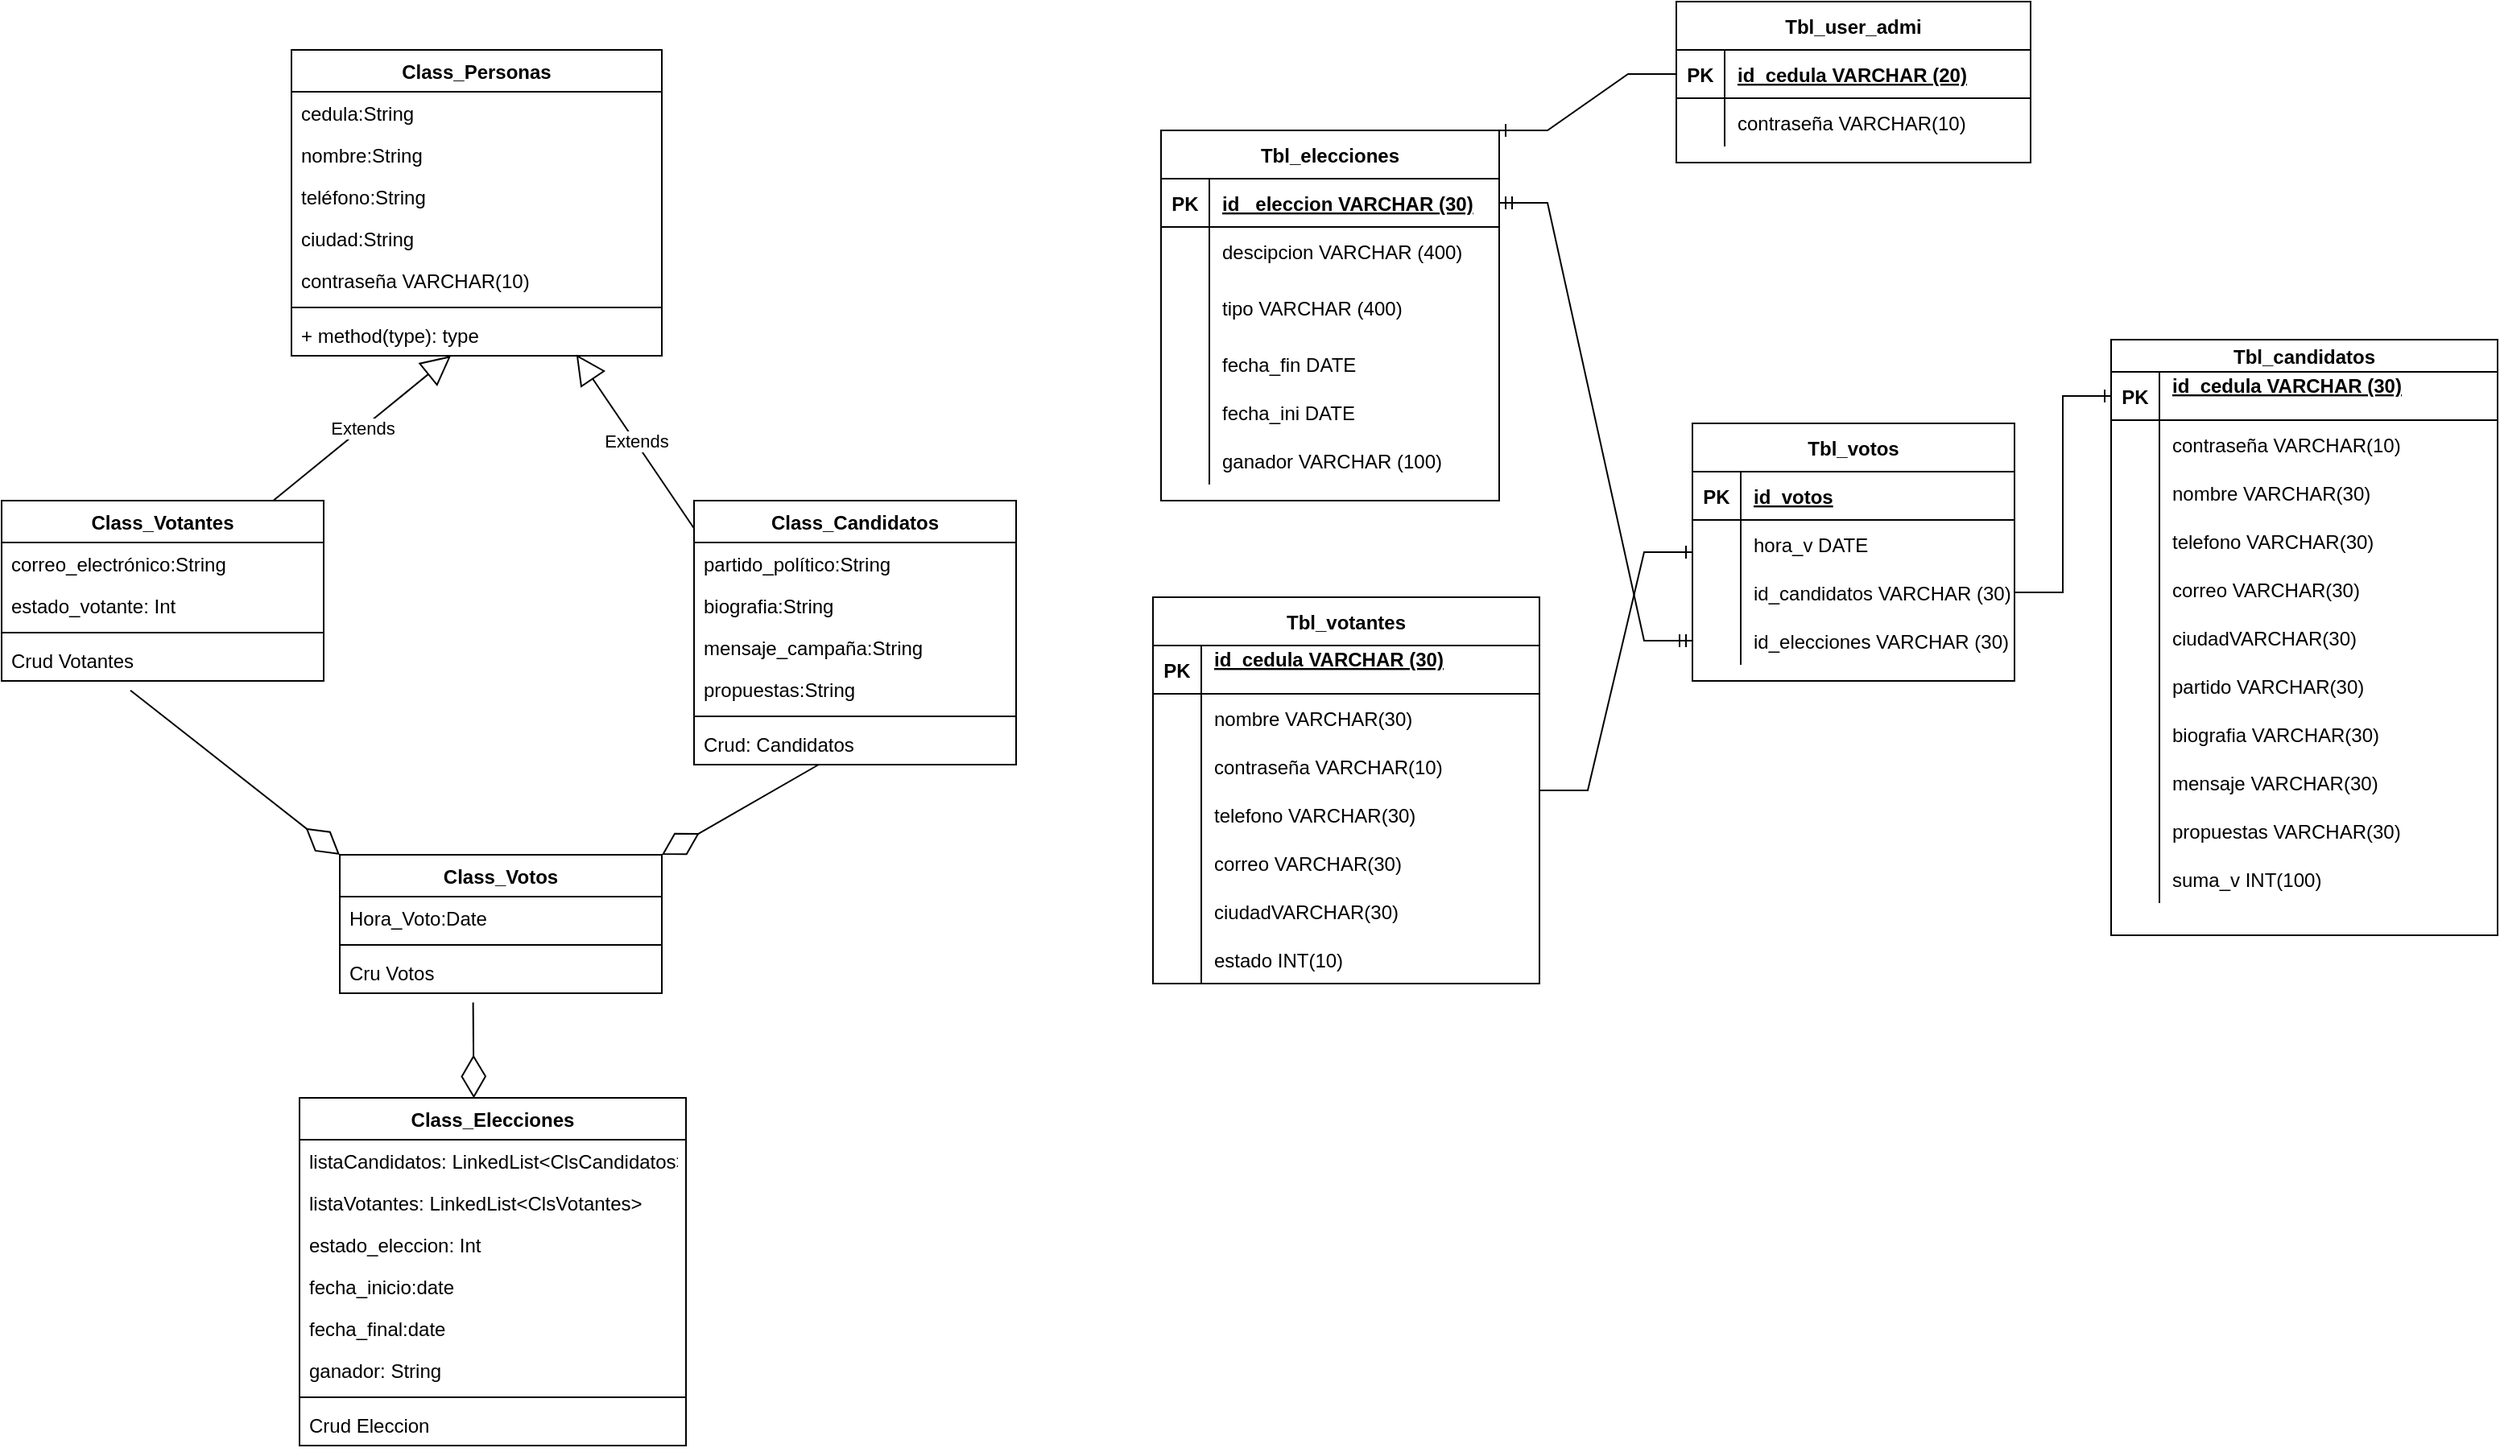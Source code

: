 <mxfile version="20.1.1" type="github">
  <diagram id="G4oEIByGBV0bDzOQUL3O" name="Page-1">
    <mxGraphModel dx="1422" dy="794" grid="1" gridSize="10" guides="1" tooltips="1" connect="1" arrows="1" fold="1" page="1" pageScale="1" pageWidth="827" pageHeight="1169" math="0" shadow="0">
      <root>
        <mxCell id="0" />
        <mxCell id="1" parent="0" />
        <mxCell id="IxqfOwHsehewPm6ppPKk-1" value="Class_Personas" style="swimlane;fontStyle=1;align=center;verticalAlign=top;childLayout=stackLayout;horizontal=1;startSize=26;horizontalStack=0;resizeParent=1;resizeParentMax=0;resizeLast=0;collapsible=1;marginBottom=0;" parent="1" vertex="1">
          <mxGeometry x="260" y="100" width="230" height="190" as="geometry">
            <mxRectangle x="260" y="160" width="130" height="30" as="alternateBounds" />
          </mxGeometry>
        </mxCell>
        <mxCell id="IxqfOwHsehewPm6ppPKk-18" value="cedula:String" style="text;strokeColor=none;fillColor=none;align=left;verticalAlign=top;spacingLeft=4;spacingRight=4;overflow=hidden;rotatable=0;points=[[0,0.5],[1,0.5]];portConstraint=eastwest;" parent="IxqfOwHsehewPm6ppPKk-1" vertex="1">
          <mxGeometry y="26" width="230" height="26" as="geometry" />
        </mxCell>
        <mxCell id="IxqfOwHsehewPm6ppPKk-19" value="nombre:String" style="text;strokeColor=none;fillColor=none;align=left;verticalAlign=top;spacingLeft=4;spacingRight=4;overflow=hidden;rotatable=0;points=[[0,0.5],[1,0.5]];portConstraint=eastwest;" parent="IxqfOwHsehewPm6ppPKk-1" vertex="1">
          <mxGeometry y="52" width="230" height="26" as="geometry" />
        </mxCell>
        <mxCell id="IxqfOwHsehewPm6ppPKk-20" value="teléfono:String" style="text;strokeColor=none;fillColor=none;align=left;verticalAlign=top;spacingLeft=4;spacingRight=4;overflow=hidden;rotatable=0;points=[[0,0.5],[1,0.5]];portConstraint=eastwest;" parent="IxqfOwHsehewPm6ppPKk-1" vertex="1">
          <mxGeometry y="78" width="230" height="26" as="geometry" />
        </mxCell>
        <mxCell id="Ws5EzYjuf2vBbt2wzNOS-26" value="ciudad:String" style="text;strokeColor=none;fillColor=none;align=left;verticalAlign=top;spacingLeft=4;spacingRight=4;overflow=hidden;rotatable=0;points=[[0,0.5],[1,0.5]];portConstraint=eastwest;" parent="IxqfOwHsehewPm6ppPKk-1" vertex="1">
          <mxGeometry y="104" width="230" height="26" as="geometry" />
        </mxCell>
        <mxCell id="j87SJG6u4ZiCWhBgLsCA-7" value="contraseña VARCHAR(10)" style="text;strokeColor=none;fillColor=none;align=left;verticalAlign=top;spacingLeft=4;spacingRight=4;overflow=hidden;rotatable=0;points=[[0,0.5],[1,0.5]];portConstraint=eastwest;" vertex="1" parent="IxqfOwHsehewPm6ppPKk-1">
          <mxGeometry y="130" width="230" height="26" as="geometry" />
        </mxCell>
        <mxCell id="IxqfOwHsehewPm6ppPKk-3" value="" style="line;strokeWidth=1;fillColor=none;align=left;verticalAlign=middle;spacingTop=-1;spacingLeft=3;spacingRight=3;rotatable=0;labelPosition=right;points=[];portConstraint=eastwest;" parent="IxqfOwHsehewPm6ppPKk-1" vertex="1">
          <mxGeometry y="156" width="230" height="8" as="geometry" />
        </mxCell>
        <mxCell id="IxqfOwHsehewPm6ppPKk-4" value="+ method(type): type" style="text;strokeColor=none;fillColor=none;align=left;verticalAlign=top;spacingLeft=4;spacingRight=4;overflow=hidden;rotatable=0;points=[[0,0.5],[1,0.5]];portConstraint=eastwest;" parent="IxqfOwHsehewPm6ppPKk-1" vertex="1">
          <mxGeometry y="164" width="230" height="26" as="geometry" />
        </mxCell>
        <mxCell id="IxqfOwHsehewPm6ppPKk-5" value="Class_Candidatos" style="swimlane;fontStyle=1;align=center;verticalAlign=top;childLayout=stackLayout;horizontal=1;startSize=26;horizontalStack=0;resizeParent=1;resizeParentMax=0;resizeLast=0;collapsible=1;marginBottom=0;" parent="1" vertex="1">
          <mxGeometry x="510" y="380" width="200" height="164" as="geometry" />
        </mxCell>
        <mxCell id="Ws5EzYjuf2vBbt2wzNOS-27" value="partido_político:String&#xa;" style="text;strokeColor=none;fillColor=none;align=left;verticalAlign=top;spacingLeft=4;spacingRight=4;overflow=hidden;rotatable=0;points=[[0,0.5],[1,0.5]];portConstraint=eastwest;" parent="IxqfOwHsehewPm6ppPKk-5" vertex="1">
          <mxGeometry y="26" width="200" height="26" as="geometry" />
        </mxCell>
        <mxCell id="Ws5EzYjuf2vBbt2wzNOS-28" value="biografia:String" style="text;strokeColor=none;fillColor=none;align=left;verticalAlign=top;spacingLeft=4;spacingRight=4;overflow=hidden;rotatable=0;points=[[0,0.5],[1,0.5]];portConstraint=eastwest;" parent="IxqfOwHsehewPm6ppPKk-5" vertex="1">
          <mxGeometry y="52" width="200" height="26" as="geometry" />
        </mxCell>
        <mxCell id="Ws5EzYjuf2vBbt2wzNOS-29" value="mensaje_campaña:String" style="text;strokeColor=none;fillColor=none;align=left;verticalAlign=top;spacingLeft=4;spacingRight=4;overflow=hidden;rotatable=0;points=[[0,0.5],[1,0.5]];portConstraint=eastwest;" parent="IxqfOwHsehewPm6ppPKk-5" vertex="1">
          <mxGeometry y="78" width="200" height="26" as="geometry" />
        </mxCell>
        <mxCell id="Ws5EzYjuf2vBbt2wzNOS-30" value="propuestas:String" style="text;strokeColor=none;fillColor=none;align=left;verticalAlign=top;spacingLeft=4;spacingRight=4;overflow=hidden;rotatable=0;points=[[0,0.5],[1,0.5]];portConstraint=eastwest;" parent="IxqfOwHsehewPm6ppPKk-5" vertex="1">
          <mxGeometry y="104" width="200" height="26" as="geometry" />
        </mxCell>
        <mxCell id="IxqfOwHsehewPm6ppPKk-7" value="" style="line;strokeWidth=1;fillColor=none;align=left;verticalAlign=middle;spacingTop=-1;spacingLeft=3;spacingRight=3;rotatable=0;labelPosition=right;points=[];portConstraint=eastwest;" parent="IxqfOwHsehewPm6ppPKk-5" vertex="1">
          <mxGeometry y="130" width="200" height="8" as="geometry" />
        </mxCell>
        <mxCell id="IxqfOwHsehewPm6ppPKk-8" value="Crud: Candidatos" style="text;strokeColor=none;fillColor=none;align=left;verticalAlign=top;spacingLeft=4;spacingRight=4;overflow=hidden;rotatable=0;points=[[0,0.5],[1,0.5]];portConstraint=eastwest;" parent="IxqfOwHsehewPm6ppPKk-5" vertex="1">
          <mxGeometry y="138" width="200" height="26" as="geometry" />
        </mxCell>
        <mxCell id="IxqfOwHsehewPm6ppPKk-13" value="Class_Elecciones" style="swimlane;fontStyle=1;align=center;verticalAlign=top;childLayout=stackLayout;horizontal=1;startSize=26;horizontalStack=0;resizeParent=1;resizeParentMax=0;resizeLast=0;collapsible=1;marginBottom=0;" parent="1" vertex="1">
          <mxGeometry x="265" y="751" width="240" height="216" as="geometry" />
        </mxCell>
        <mxCell id="IxqfOwHsehewPm6ppPKk-14" value="listaCandidatos: LinkedList&lt;ClsCandidatos&gt;" style="text;strokeColor=none;fillColor=none;align=left;verticalAlign=top;spacingLeft=4;spacingRight=4;overflow=hidden;rotatable=0;points=[[0,0.5],[1,0.5]];portConstraint=eastwest;" parent="IxqfOwHsehewPm6ppPKk-13" vertex="1">
          <mxGeometry y="26" width="240" height="26" as="geometry" />
        </mxCell>
        <mxCell id="IxqfOwHsehewPm6ppPKk-33" value="listaVotantes: LinkedList&lt;ClsVotantes&gt;" style="text;strokeColor=none;fillColor=none;align=left;verticalAlign=top;spacingLeft=4;spacingRight=4;overflow=hidden;rotatable=0;points=[[0,0.5],[1,0.5]];portConstraint=eastwest;" parent="IxqfOwHsehewPm6ppPKk-13" vertex="1">
          <mxGeometry y="52" width="240" height="26" as="geometry" />
        </mxCell>
        <mxCell id="Ws5EzYjuf2vBbt2wzNOS-21" value="estado_eleccion: Int" style="text;strokeColor=none;fillColor=none;align=left;verticalAlign=top;spacingLeft=4;spacingRight=4;overflow=hidden;rotatable=0;points=[[0,0.5],[1,0.5]];portConstraint=eastwest;" parent="IxqfOwHsehewPm6ppPKk-13" vertex="1">
          <mxGeometry y="78" width="240" height="26" as="geometry" />
        </mxCell>
        <mxCell id="Ws5EzYjuf2vBbt2wzNOS-22" value="fecha_inicio:date" style="text;strokeColor=none;fillColor=none;align=left;verticalAlign=top;spacingLeft=4;spacingRight=4;overflow=hidden;rotatable=0;points=[[0,0.5],[1,0.5]];portConstraint=eastwest;" parent="IxqfOwHsehewPm6ppPKk-13" vertex="1">
          <mxGeometry y="104" width="240" height="26" as="geometry" />
        </mxCell>
        <mxCell id="Ws5EzYjuf2vBbt2wzNOS-23" value="fecha_final:date" style="text;strokeColor=none;fillColor=none;align=left;verticalAlign=top;spacingLeft=4;spacingRight=4;overflow=hidden;rotatable=0;points=[[0,0.5],[1,0.5]];portConstraint=eastwest;" parent="IxqfOwHsehewPm6ppPKk-13" vertex="1">
          <mxGeometry y="130" width="240" height="26" as="geometry" />
        </mxCell>
        <mxCell id="Ws5EzYjuf2vBbt2wzNOS-24" value="ganador: String" style="text;strokeColor=none;fillColor=none;align=left;verticalAlign=top;spacingLeft=4;spacingRight=4;overflow=hidden;rotatable=0;points=[[0,0.5],[1,0.5]];portConstraint=eastwest;" parent="IxqfOwHsehewPm6ppPKk-13" vertex="1">
          <mxGeometry y="156" width="240" height="26" as="geometry" />
        </mxCell>
        <mxCell id="IxqfOwHsehewPm6ppPKk-15" value="" style="line;strokeWidth=1;fillColor=none;align=left;verticalAlign=middle;spacingTop=-1;spacingLeft=3;spacingRight=3;rotatable=0;labelPosition=right;points=[];portConstraint=eastwest;" parent="IxqfOwHsehewPm6ppPKk-13" vertex="1">
          <mxGeometry y="182" width="240" height="8" as="geometry" />
        </mxCell>
        <mxCell id="IxqfOwHsehewPm6ppPKk-16" value="Crud Eleccion" style="text;strokeColor=none;fillColor=none;align=left;verticalAlign=top;spacingLeft=4;spacingRight=4;overflow=hidden;rotatable=0;points=[[0,0.5],[1,0.5]];portConstraint=eastwest;" parent="IxqfOwHsehewPm6ppPKk-13" vertex="1">
          <mxGeometry y="190" width="240" height="26" as="geometry" />
        </mxCell>
        <mxCell id="IxqfOwHsehewPm6ppPKk-32" value="" style="endArrow=diamondThin;endFill=0;endSize=24;html=1;rounded=0;entryX=1;entryY=0;entryDx=0;entryDy=0;" parent="1" source="IxqfOwHsehewPm6ppPKk-8" target="Ws5EzYjuf2vBbt2wzNOS-39" edge="1">
          <mxGeometry width="160" relative="1" as="geometry">
            <mxPoint x="350" y="430" as="sourcePoint" />
            <mxPoint x="510" y="430" as="targetPoint" />
          </mxGeometry>
        </mxCell>
        <mxCell id="IxqfOwHsehewPm6ppPKk-36" value="Class_Votantes" style="swimlane;fontStyle=1;align=center;verticalAlign=top;childLayout=stackLayout;horizontal=1;startSize=26;horizontalStack=0;resizeParent=1;resizeParentMax=0;resizeLast=0;collapsible=1;marginBottom=0;" parent="1" vertex="1">
          <mxGeometry x="80" y="380" width="200" height="112" as="geometry" />
        </mxCell>
        <mxCell id="9AVQ8O8BdS3xDvEK8fWB-1" value="correo_electrónico:String" style="text;strokeColor=none;fillColor=none;align=left;verticalAlign=top;spacingLeft=4;spacingRight=4;overflow=hidden;rotatable=0;points=[[0,0.5],[1,0.5]];portConstraint=eastwest;" parent="IxqfOwHsehewPm6ppPKk-36" vertex="1">
          <mxGeometry y="26" width="200" height="26" as="geometry" />
        </mxCell>
        <mxCell id="9AVQ8O8BdS3xDvEK8fWB-4" value="estado_votante: Int" style="text;strokeColor=none;fillColor=none;align=left;verticalAlign=top;spacingLeft=4;spacingRight=4;overflow=hidden;rotatable=0;points=[[0,0.5],[1,0.5]];portConstraint=eastwest;" parent="IxqfOwHsehewPm6ppPKk-36" vertex="1">
          <mxGeometry y="52" width="200" height="26" as="geometry" />
        </mxCell>
        <mxCell id="IxqfOwHsehewPm6ppPKk-38" value="" style="line;strokeWidth=1;fillColor=none;align=left;verticalAlign=middle;spacingTop=-1;spacingLeft=3;spacingRight=3;rotatable=0;labelPosition=right;points=[];portConstraint=eastwest;" parent="IxqfOwHsehewPm6ppPKk-36" vertex="1">
          <mxGeometry y="78" width="200" height="8" as="geometry" />
        </mxCell>
        <mxCell id="IxqfOwHsehewPm6ppPKk-39" value="Crud Votantes" style="text;strokeColor=none;fillColor=none;align=left;verticalAlign=top;spacingLeft=4;spacingRight=4;overflow=hidden;rotatable=0;points=[[0,0.5],[1,0.5]];portConstraint=eastwest;" parent="IxqfOwHsehewPm6ppPKk-36" vertex="1">
          <mxGeometry y="86" width="200" height="26" as="geometry" />
        </mxCell>
        <mxCell id="IxqfOwHsehewPm6ppPKk-44" value="Extends" style="endArrow=block;endSize=16;endFill=0;html=1;rounded=0;" parent="1" source="IxqfOwHsehewPm6ppPKk-36" target="IxqfOwHsehewPm6ppPKk-4" edge="1">
          <mxGeometry width="160" relative="1" as="geometry">
            <mxPoint x="350" y="430" as="sourcePoint" />
            <mxPoint x="510" y="430" as="targetPoint" />
          </mxGeometry>
        </mxCell>
        <mxCell id="IxqfOwHsehewPm6ppPKk-45" value="Extends" style="endArrow=block;endSize=16;endFill=0;html=1;rounded=0;entryX=0.769;entryY=0.971;entryDx=0;entryDy=0;entryPerimeter=0;exitX=0;exitY=0.105;exitDx=0;exitDy=0;exitPerimeter=0;" parent="1" source="IxqfOwHsehewPm6ppPKk-5" target="IxqfOwHsehewPm6ppPKk-4" edge="1">
          <mxGeometry width="160" relative="1" as="geometry">
            <mxPoint x="350" y="430" as="sourcePoint" />
            <mxPoint x="510" y="430" as="targetPoint" />
          </mxGeometry>
        </mxCell>
        <mxCell id="Ws5EzYjuf2vBbt2wzNOS-16" value="" style="endArrow=diamondThin;endFill=0;endSize=24;html=1;rounded=0;entryX=0;entryY=0;entryDx=0;entryDy=0;exitX=0.4;exitY=1.226;exitDx=0;exitDy=0;exitPerimeter=0;" parent="1" source="IxqfOwHsehewPm6ppPKk-39" target="Ws5EzYjuf2vBbt2wzNOS-39" edge="1">
          <mxGeometry width="160" relative="1" as="geometry">
            <mxPoint x="169" y="492.988" as="sourcePoint" />
            <mxPoint x="770" y="510" as="targetPoint" />
          </mxGeometry>
        </mxCell>
        <mxCell id="Ws5EzYjuf2vBbt2wzNOS-39" value="Class_Votos" style="swimlane;fontStyle=1;align=center;verticalAlign=top;childLayout=stackLayout;horizontal=1;startSize=26;horizontalStack=0;resizeParent=1;resizeParentMax=0;resizeLast=0;collapsible=1;marginBottom=0;" parent="1" vertex="1">
          <mxGeometry x="290" y="600" width="200" height="86" as="geometry" />
        </mxCell>
        <mxCell id="Ws5EzYjuf2vBbt2wzNOS-41" value="Hora_Voto:Date" style="text;strokeColor=none;fillColor=none;align=left;verticalAlign=top;spacingLeft=4;spacingRight=4;overflow=hidden;rotatable=0;points=[[0,0.5],[1,0.5]];portConstraint=eastwest;" parent="Ws5EzYjuf2vBbt2wzNOS-39" vertex="1">
          <mxGeometry y="26" width="200" height="26" as="geometry" />
        </mxCell>
        <mxCell id="Ws5EzYjuf2vBbt2wzNOS-43" value="" style="line;strokeWidth=1;fillColor=none;align=left;verticalAlign=middle;spacingTop=-1;spacingLeft=3;spacingRight=3;rotatable=0;labelPosition=right;points=[];portConstraint=eastwest;" parent="Ws5EzYjuf2vBbt2wzNOS-39" vertex="1">
          <mxGeometry y="52" width="200" height="8" as="geometry" />
        </mxCell>
        <mxCell id="Ws5EzYjuf2vBbt2wzNOS-44" value="Cru Votos" style="text;strokeColor=none;fillColor=none;align=left;verticalAlign=top;spacingLeft=4;spacingRight=4;overflow=hidden;rotatable=0;points=[[0,0.5],[1,0.5]];portConstraint=eastwest;" parent="Ws5EzYjuf2vBbt2wzNOS-39" vertex="1">
          <mxGeometry y="60" width="200" height="26" as="geometry" />
        </mxCell>
        <mxCell id="Ws5EzYjuf2vBbt2wzNOS-46" value="" style="endArrow=diamondThin;endFill=0;endSize=24;html=1;rounded=0;entryX=0.451;entryY=0.001;entryDx=0;entryDy=0;entryPerimeter=0;exitX=0.414;exitY=1.222;exitDx=0;exitDy=0;exitPerimeter=0;" parent="1" source="Ws5EzYjuf2vBbt2wzNOS-44" target="IxqfOwHsehewPm6ppPKk-13" edge="1">
          <mxGeometry width="160" relative="1" as="geometry">
            <mxPoint x="540" y="650" as="sourcePoint" />
            <mxPoint x="700" y="650" as="targetPoint" />
          </mxGeometry>
        </mxCell>
        <mxCell id="Ws5EzYjuf2vBbt2wzNOS-49" value="Tbl_elecciones" style="shape=table;startSize=30;container=1;collapsible=1;childLayout=tableLayout;fixedRows=1;rowLines=0;fontStyle=1;align=center;resizeLast=1;" parent="1" vertex="1">
          <mxGeometry x="800" y="150" width="210" height="230.0" as="geometry" />
        </mxCell>
        <mxCell id="Ws5EzYjuf2vBbt2wzNOS-50" value="" style="shape=tableRow;horizontal=0;startSize=0;swimlaneHead=0;swimlaneBody=0;fillColor=none;collapsible=0;dropTarget=0;points=[[0,0.5],[1,0.5]];portConstraint=eastwest;top=0;left=0;right=0;bottom=1;" parent="Ws5EzYjuf2vBbt2wzNOS-49" vertex="1">
          <mxGeometry y="30" width="210" height="30" as="geometry" />
        </mxCell>
        <mxCell id="Ws5EzYjuf2vBbt2wzNOS-51" value="PK" style="shape=partialRectangle;connectable=0;fillColor=none;top=0;left=0;bottom=0;right=0;fontStyle=1;overflow=hidden;" parent="Ws5EzYjuf2vBbt2wzNOS-50" vertex="1">
          <mxGeometry width="30" height="30" as="geometry">
            <mxRectangle width="30" height="30" as="alternateBounds" />
          </mxGeometry>
        </mxCell>
        <mxCell id="Ws5EzYjuf2vBbt2wzNOS-52" value="id_ eleccion VARCHAR (30)" style="shape=partialRectangle;connectable=0;fillColor=none;top=0;left=0;bottom=0;right=0;align=left;spacingLeft=6;fontStyle=5;overflow=hidden;" parent="Ws5EzYjuf2vBbt2wzNOS-50" vertex="1">
          <mxGeometry x="30" width="180" height="30" as="geometry">
            <mxRectangle width="180" height="30" as="alternateBounds" />
          </mxGeometry>
        </mxCell>
        <mxCell id="Ws5EzYjuf2vBbt2wzNOS-53" value="" style="shape=tableRow;horizontal=0;startSize=0;swimlaneHead=0;swimlaneBody=0;fillColor=none;collapsible=0;dropTarget=0;points=[[0,0.5],[1,0.5]];portConstraint=eastwest;top=0;left=0;right=0;bottom=0;" parent="Ws5EzYjuf2vBbt2wzNOS-49" vertex="1">
          <mxGeometry y="60" width="210" height="30" as="geometry" />
        </mxCell>
        <mxCell id="Ws5EzYjuf2vBbt2wzNOS-54" value="" style="shape=partialRectangle;connectable=0;fillColor=none;top=0;left=0;bottom=0;right=0;editable=1;overflow=hidden;" parent="Ws5EzYjuf2vBbt2wzNOS-53" vertex="1">
          <mxGeometry width="30" height="30" as="geometry">
            <mxRectangle width="30" height="30" as="alternateBounds" />
          </mxGeometry>
        </mxCell>
        <mxCell id="Ws5EzYjuf2vBbt2wzNOS-55" value="descipcion VARCHAR (400)" style="shape=partialRectangle;connectable=0;fillColor=none;top=0;left=0;bottom=0;right=0;align=left;spacingLeft=6;overflow=hidden;" parent="Ws5EzYjuf2vBbt2wzNOS-53" vertex="1">
          <mxGeometry x="30" width="180" height="30" as="geometry">
            <mxRectangle width="180" height="30" as="alternateBounds" />
          </mxGeometry>
        </mxCell>
        <mxCell id="Ws5EzYjuf2vBbt2wzNOS-56" value="" style="shape=tableRow;horizontal=0;startSize=0;swimlaneHead=0;swimlaneBody=0;fillColor=none;collapsible=0;dropTarget=0;points=[[0,0.5],[1,0.5]];portConstraint=eastwest;top=0;left=0;right=0;bottom=0;" parent="Ws5EzYjuf2vBbt2wzNOS-49" vertex="1">
          <mxGeometry y="90" width="210" height="40" as="geometry" />
        </mxCell>
        <mxCell id="Ws5EzYjuf2vBbt2wzNOS-57" value="" style="shape=partialRectangle;connectable=0;fillColor=none;top=0;left=0;bottom=0;right=0;editable=1;overflow=hidden;" parent="Ws5EzYjuf2vBbt2wzNOS-56" vertex="1">
          <mxGeometry width="30" height="40" as="geometry">
            <mxRectangle width="30" height="40" as="alternateBounds" />
          </mxGeometry>
        </mxCell>
        <mxCell id="Ws5EzYjuf2vBbt2wzNOS-58" value="tipo VARCHAR (400)" style="shape=partialRectangle;connectable=0;fillColor=none;top=0;left=0;bottom=0;right=0;align=left;spacingLeft=6;overflow=hidden;" parent="Ws5EzYjuf2vBbt2wzNOS-56" vertex="1">
          <mxGeometry x="30" width="180" height="40" as="geometry">
            <mxRectangle width="180" height="40" as="alternateBounds" />
          </mxGeometry>
        </mxCell>
        <mxCell id="Ws5EzYjuf2vBbt2wzNOS-59" value="" style="shape=tableRow;horizontal=0;startSize=0;swimlaneHead=0;swimlaneBody=0;fillColor=none;collapsible=0;dropTarget=0;points=[[0,0.5],[1,0.5]];portConstraint=eastwest;top=0;left=0;right=0;bottom=0;" parent="Ws5EzYjuf2vBbt2wzNOS-49" vertex="1">
          <mxGeometry y="130" width="210" height="30" as="geometry" />
        </mxCell>
        <mxCell id="Ws5EzYjuf2vBbt2wzNOS-60" value="" style="shape=partialRectangle;connectable=0;fillColor=none;top=0;left=0;bottom=0;right=0;editable=1;overflow=hidden;" parent="Ws5EzYjuf2vBbt2wzNOS-59" vertex="1">
          <mxGeometry width="30" height="30" as="geometry">
            <mxRectangle width="30" height="30" as="alternateBounds" />
          </mxGeometry>
        </mxCell>
        <mxCell id="Ws5EzYjuf2vBbt2wzNOS-61" value="fecha_fin DATE" style="shape=partialRectangle;connectable=0;fillColor=none;top=0;left=0;bottom=0;right=0;align=left;spacingLeft=6;overflow=hidden;" parent="Ws5EzYjuf2vBbt2wzNOS-59" vertex="1">
          <mxGeometry x="30" width="180" height="30" as="geometry">
            <mxRectangle width="180" height="30" as="alternateBounds" />
          </mxGeometry>
        </mxCell>
        <mxCell id="Ws5EzYjuf2vBbt2wzNOS-101" value="" style="shape=tableRow;horizontal=0;startSize=0;swimlaneHead=0;swimlaneBody=0;fillColor=none;collapsible=0;dropTarget=0;points=[[0,0.5],[1,0.5]];portConstraint=eastwest;top=0;left=0;right=0;bottom=0;" parent="Ws5EzYjuf2vBbt2wzNOS-49" vertex="1">
          <mxGeometry y="160" width="210" height="30" as="geometry" />
        </mxCell>
        <mxCell id="Ws5EzYjuf2vBbt2wzNOS-102" value="" style="shape=partialRectangle;connectable=0;fillColor=none;top=0;left=0;bottom=0;right=0;editable=1;overflow=hidden;" parent="Ws5EzYjuf2vBbt2wzNOS-101" vertex="1">
          <mxGeometry width="30" height="30" as="geometry">
            <mxRectangle width="30" height="30" as="alternateBounds" />
          </mxGeometry>
        </mxCell>
        <mxCell id="Ws5EzYjuf2vBbt2wzNOS-103" value="fecha_ini DATE" style="shape=partialRectangle;connectable=0;fillColor=none;top=0;left=0;bottom=0;right=0;align=left;spacingLeft=6;overflow=hidden;" parent="Ws5EzYjuf2vBbt2wzNOS-101" vertex="1">
          <mxGeometry x="30" width="180" height="30" as="geometry">
            <mxRectangle width="180" height="30" as="alternateBounds" />
          </mxGeometry>
        </mxCell>
        <mxCell id="3rXYhCFqfPgCRt-PcR1z-20" value="" style="shape=tableRow;horizontal=0;startSize=0;swimlaneHead=0;swimlaneBody=0;fillColor=none;collapsible=0;dropTarget=0;points=[[0,0.5],[1,0.5]];portConstraint=eastwest;top=0;left=0;right=0;bottom=0;" parent="Ws5EzYjuf2vBbt2wzNOS-49" vertex="1">
          <mxGeometry y="190" width="210" height="30" as="geometry" />
        </mxCell>
        <mxCell id="3rXYhCFqfPgCRt-PcR1z-21" value="" style="shape=partialRectangle;connectable=0;fillColor=none;top=0;left=0;bottom=0;right=0;editable=1;overflow=hidden;" parent="3rXYhCFqfPgCRt-PcR1z-20" vertex="1">
          <mxGeometry width="30" height="30" as="geometry">
            <mxRectangle width="30" height="30" as="alternateBounds" />
          </mxGeometry>
        </mxCell>
        <mxCell id="3rXYhCFqfPgCRt-PcR1z-22" value="ganador VARCHAR (100)" style="shape=partialRectangle;connectable=0;fillColor=none;top=0;left=0;bottom=0;right=0;align=left;spacingLeft=6;overflow=hidden;" parent="3rXYhCFqfPgCRt-PcR1z-20" vertex="1">
          <mxGeometry x="30" width="180" height="30" as="geometry">
            <mxRectangle width="180" height="30" as="alternateBounds" />
          </mxGeometry>
        </mxCell>
        <mxCell id="Ws5EzYjuf2vBbt2wzNOS-75" value="Tbl_candidatos" style="shape=table;startSize=20;container=1;collapsible=1;childLayout=tableLayout;fixedRows=1;rowLines=0;fontStyle=1;align=center;resizeLast=1;" parent="1" vertex="1">
          <mxGeometry x="1390" y="280" width="240" height="370" as="geometry" />
        </mxCell>
        <mxCell id="Ws5EzYjuf2vBbt2wzNOS-76" value="" style="shape=tableRow;horizontal=0;startSize=0;swimlaneHead=0;swimlaneBody=0;fillColor=none;collapsible=0;dropTarget=0;points=[[0,0.5],[1,0.5]];portConstraint=eastwest;top=0;left=0;right=0;bottom=1;" parent="Ws5EzYjuf2vBbt2wzNOS-75" vertex="1">
          <mxGeometry y="20" width="240" height="30" as="geometry" />
        </mxCell>
        <mxCell id="Ws5EzYjuf2vBbt2wzNOS-77" value="PK" style="shape=partialRectangle;connectable=0;fillColor=none;top=0;left=0;bottom=0;right=0;fontStyle=1;overflow=hidden;" parent="Ws5EzYjuf2vBbt2wzNOS-76" vertex="1">
          <mxGeometry width="30" height="30" as="geometry">
            <mxRectangle width="30" height="30" as="alternateBounds" />
          </mxGeometry>
        </mxCell>
        <mxCell id="Ws5EzYjuf2vBbt2wzNOS-78" value="id_cedula VARCHAR (30)&#xa;" style="shape=partialRectangle;connectable=0;fillColor=none;top=0;left=0;bottom=0;right=0;align=left;spacingLeft=6;fontStyle=5;overflow=hidden;" parent="Ws5EzYjuf2vBbt2wzNOS-76" vertex="1">
          <mxGeometry x="30" width="210" height="30" as="geometry">
            <mxRectangle width="210" height="30" as="alternateBounds" />
          </mxGeometry>
        </mxCell>
        <mxCell id="Ws5EzYjuf2vBbt2wzNOS-85" value="" style="shape=tableRow;horizontal=0;startSize=0;swimlaneHead=0;swimlaneBody=0;fillColor=none;collapsible=0;dropTarget=0;points=[[0,0.5],[1,0.5]];portConstraint=eastwest;top=0;left=0;right=0;bottom=0;" parent="Ws5EzYjuf2vBbt2wzNOS-75" vertex="1">
          <mxGeometry y="50" width="240" height="30" as="geometry" />
        </mxCell>
        <mxCell id="Ws5EzYjuf2vBbt2wzNOS-86" value="" style="shape=partialRectangle;connectable=0;fillColor=none;top=0;left=0;bottom=0;right=0;editable=1;overflow=hidden;" parent="Ws5EzYjuf2vBbt2wzNOS-85" vertex="1">
          <mxGeometry width="30" height="30" as="geometry">
            <mxRectangle width="30" height="30" as="alternateBounds" />
          </mxGeometry>
        </mxCell>
        <mxCell id="Ws5EzYjuf2vBbt2wzNOS-87" value="contraseña VARCHAR(10)" style="shape=partialRectangle;connectable=0;fillColor=none;top=0;left=0;bottom=0;right=0;align=left;spacingLeft=6;overflow=hidden;" parent="Ws5EzYjuf2vBbt2wzNOS-85" vertex="1">
          <mxGeometry x="30" width="210" height="30" as="geometry">
            <mxRectangle width="210" height="30" as="alternateBounds" />
          </mxGeometry>
        </mxCell>
        <mxCell id="j87SJG6u4ZiCWhBgLsCA-1" value="" style="shape=tableRow;horizontal=0;startSize=0;swimlaneHead=0;swimlaneBody=0;fillColor=none;collapsible=0;dropTarget=0;points=[[0,0.5],[1,0.5]];portConstraint=eastwest;top=0;left=0;right=0;bottom=0;" vertex="1" parent="Ws5EzYjuf2vBbt2wzNOS-75">
          <mxGeometry y="80" width="240" height="30" as="geometry" />
        </mxCell>
        <mxCell id="j87SJG6u4ZiCWhBgLsCA-2" value="" style="shape=partialRectangle;connectable=0;fillColor=none;top=0;left=0;bottom=0;right=0;editable=1;overflow=hidden;" vertex="1" parent="j87SJG6u4ZiCWhBgLsCA-1">
          <mxGeometry width="30" height="30" as="geometry">
            <mxRectangle width="30" height="30" as="alternateBounds" />
          </mxGeometry>
        </mxCell>
        <mxCell id="j87SJG6u4ZiCWhBgLsCA-3" value="nombre VARCHAR(30)" style="shape=partialRectangle;connectable=0;fillColor=none;top=0;left=0;bottom=0;right=0;align=left;spacingLeft=6;overflow=hidden;" vertex="1" parent="j87SJG6u4ZiCWhBgLsCA-1">
          <mxGeometry x="30" width="210" height="30" as="geometry">
            <mxRectangle width="210" height="30" as="alternateBounds" />
          </mxGeometry>
        </mxCell>
        <mxCell id="Ws5EzYjuf2vBbt2wzNOS-104" value="" style="shape=tableRow;horizontal=0;startSize=0;swimlaneHead=0;swimlaneBody=0;fillColor=none;collapsible=0;dropTarget=0;points=[[0,0.5],[1,0.5]];portConstraint=eastwest;top=0;left=0;right=0;bottom=0;" parent="Ws5EzYjuf2vBbt2wzNOS-75" vertex="1">
          <mxGeometry y="110" width="240" height="30" as="geometry" />
        </mxCell>
        <mxCell id="Ws5EzYjuf2vBbt2wzNOS-105" value="" style="shape=partialRectangle;connectable=0;fillColor=none;top=0;left=0;bottom=0;right=0;editable=1;overflow=hidden;" parent="Ws5EzYjuf2vBbt2wzNOS-104" vertex="1">
          <mxGeometry width="30" height="30" as="geometry">
            <mxRectangle width="30" height="30" as="alternateBounds" />
          </mxGeometry>
        </mxCell>
        <mxCell id="Ws5EzYjuf2vBbt2wzNOS-106" value="telefono VARCHAR(30)" style="shape=partialRectangle;connectable=0;fillColor=none;top=0;left=0;bottom=0;right=0;align=left;spacingLeft=6;overflow=hidden;" parent="Ws5EzYjuf2vBbt2wzNOS-104" vertex="1">
          <mxGeometry x="30" width="210" height="30" as="geometry">
            <mxRectangle width="210" height="30" as="alternateBounds" />
          </mxGeometry>
        </mxCell>
        <mxCell id="Ws5EzYjuf2vBbt2wzNOS-107" value="" style="shape=tableRow;horizontal=0;startSize=0;swimlaneHead=0;swimlaneBody=0;fillColor=none;collapsible=0;dropTarget=0;points=[[0,0.5],[1,0.5]];portConstraint=eastwest;top=0;left=0;right=0;bottom=0;" parent="Ws5EzYjuf2vBbt2wzNOS-75" vertex="1">
          <mxGeometry y="140" width="240" height="30" as="geometry" />
        </mxCell>
        <mxCell id="Ws5EzYjuf2vBbt2wzNOS-108" value="" style="shape=partialRectangle;connectable=0;fillColor=none;top=0;left=0;bottom=0;right=0;editable=1;overflow=hidden;" parent="Ws5EzYjuf2vBbt2wzNOS-107" vertex="1">
          <mxGeometry width="30" height="30" as="geometry">
            <mxRectangle width="30" height="30" as="alternateBounds" />
          </mxGeometry>
        </mxCell>
        <mxCell id="Ws5EzYjuf2vBbt2wzNOS-109" value="correo VARCHAR(30)" style="shape=partialRectangle;connectable=0;fillColor=none;top=0;left=0;bottom=0;right=0;align=left;spacingLeft=6;overflow=hidden;" parent="Ws5EzYjuf2vBbt2wzNOS-107" vertex="1">
          <mxGeometry x="30" width="210" height="30" as="geometry">
            <mxRectangle width="210" height="30" as="alternateBounds" />
          </mxGeometry>
        </mxCell>
        <mxCell id="Ws5EzYjuf2vBbt2wzNOS-110" value="" style="shape=tableRow;horizontal=0;startSize=0;swimlaneHead=0;swimlaneBody=0;fillColor=none;collapsible=0;dropTarget=0;points=[[0,0.5],[1,0.5]];portConstraint=eastwest;top=0;left=0;right=0;bottom=0;" parent="Ws5EzYjuf2vBbt2wzNOS-75" vertex="1">
          <mxGeometry y="170" width="240" height="30" as="geometry" />
        </mxCell>
        <mxCell id="Ws5EzYjuf2vBbt2wzNOS-111" value="" style="shape=partialRectangle;connectable=0;fillColor=none;top=0;left=0;bottom=0;right=0;editable=1;overflow=hidden;" parent="Ws5EzYjuf2vBbt2wzNOS-110" vertex="1">
          <mxGeometry width="30" height="30" as="geometry">
            <mxRectangle width="30" height="30" as="alternateBounds" />
          </mxGeometry>
        </mxCell>
        <mxCell id="Ws5EzYjuf2vBbt2wzNOS-112" value="ciudadVARCHAR(30)" style="shape=partialRectangle;connectable=0;fillColor=none;top=0;left=0;bottom=0;right=0;align=left;spacingLeft=6;overflow=hidden;" parent="Ws5EzYjuf2vBbt2wzNOS-110" vertex="1">
          <mxGeometry x="30" width="210" height="30" as="geometry">
            <mxRectangle width="210" height="30" as="alternateBounds" />
          </mxGeometry>
        </mxCell>
        <mxCell id="Ws5EzYjuf2vBbt2wzNOS-113" value="" style="shape=tableRow;horizontal=0;startSize=0;swimlaneHead=0;swimlaneBody=0;fillColor=none;collapsible=0;dropTarget=0;points=[[0,0.5],[1,0.5]];portConstraint=eastwest;top=0;left=0;right=0;bottom=0;" parent="Ws5EzYjuf2vBbt2wzNOS-75" vertex="1">
          <mxGeometry y="200" width="240" height="30" as="geometry" />
        </mxCell>
        <mxCell id="Ws5EzYjuf2vBbt2wzNOS-114" value="" style="shape=partialRectangle;connectable=0;fillColor=none;top=0;left=0;bottom=0;right=0;editable=1;overflow=hidden;" parent="Ws5EzYjuf2vBbt2wzNOS-113" vertex="1">
          <mxGeometry width="30" height="30" as="geometry">
            <mxRectangle width="30" height="30" as="alternateBounds" />
          </mxGeometry>
        </mxCell>
        <mxCell id="Ws5EzYjuf2vBbt2wzNOS-115" value="partido VARCHAR(30)" style="shape=partialRectangle;connectable=0;fillColor=none;top=0;left=0;bottom=0;right=0;align=left;spacingLeft=6;overflow=hidden;" parent="Ws5EzYjuf2vBbt2wzNOS-113" vertex="1">
          <mxGeometry x="30" width="210" height="30" as="geometry">
            <mxRectangle width="210" height="30" as="alternateBounds" />
          </mxGeometry>
        </mxCell>
        <mxCell id="Ws5EzYjuf2vBbt2wzNOS-116" value="" style="shape=tableRow;horizontal=0;startSize=0;swimlaneHead=0;swimlaneBody=0;fillColor=none;collapsible=0;dropTarget=0;points=[[0,0.5],[1,0.5]];portConstraint=eastwest;top=0;left=0;right=0;bottom=0;" parent="Ws5EzYjuf2vBbt2wzNOS-75" vertex="1">
          <mxGeometry y="230" width="240" height="30" as="geometry" />
        </mxCell>
        <mxCell id="Ws5EzYjuf2vBbt2wzNOS-117" value="" style="shape=partialRectangle;connectable=0;fillColor=none;top=0;left=0;bottom=0;right=0;editable=1;overflow=hidden;" parent="Ws5EzYjuf2vBbt2wzNOS-116" vertex="1">
          <mxGeometry width="30" height="30" as="geometry">
            <mxRectangle width="30" height="30" as="alternateBounds" />
          </mxGeometry>
        </mxCell>
        <mxCell id="Ws5EzYjuf2vBbt2wzNOS-118" value="biografia VARCHAR(30)" style="shape=partialRectangle;connectable=0;fillColor=none;top=0;left=0;bottom=0;right=0;align=left;spacingLeft=6;overflow=hidden;" parent="Ws5EzYjuf2vBbt2wzNOS-116" vertex="1">
          <mxGeometry x="30" width="210" height="30" as="geometry">
            <mxRectangle width="210" height="30" as="alternateBounds" />
          </mxGeometry>
        </mxCell>
        <mxCell id="Ws5EzYjuf2vBbt2wzNOS-119" value="" style="shape=tableRow;horizontal=0;startSize=0;swimlaneHead=0;swimlaneBody=0;fillColor=none;collapsible=0;dropTarget=0;points=[[0,0.5],[1,0.5]];portConstraint=eastwest;top=0;left=0;right=0;bottom=0;" parent="Ws5EzYjuf2vBbt2wzNOS-75" vertex="1">
          <mxGeometry y="260" width="240" height="30" as="geometry" />
        </mxCell>
        <mxCell id="Ws5EzYjuf2vBbt2wzNOS-120" value="" style="shape=partialRectangle;connectable=0;fillColor=none;top=0;left=0;bottom=0;right=0;editable=1;overflow=hidden;" parent="Ws5EzYjuf2vBbt2wzNOS-119" vertex="1">
          <mxGeometry width="30" height="30" as="geometry">
            <mxRectangle width="30" height="30" as="alternateBounds" />
          </mxGeometry>
        </mxCell>
        <mxCell id="Ws5EzYjuf2vBbt2wzNOS-121" value="mensaje VARCHAR(30)" style="shape=partialRectangle;connectable=0;fillColor=none;top=0;left=0;bottom=0;right=0;align=left;spacingLeft=6;overflow=hidden;" parent="Ws5EzYjuf2vBbt2wzNOS-119" vertex="1">
          <mxGeometry x="30" width="210" height="30" as="geometry">
            <mxRectangle width="210" height="30" as="alternateBounds" />
          </mxGeometry>
        </mxCell>
        <mxCell id="Ws5EzYjuf2vBbt2wzNOS-122" value="" style="shape=tableRow;horizontal=0;startSize=0;swimlaneHead=0;swimlaneBody=0;fillColor=none;collapsible=0;dropTarget=0;points=[[0,0.5],[1,0.5]];portConstraint=eastwest;top=0;left=0;right=0;bottom=0;" parent="Ws5EzYjuf2vBbt2wzNOS-75" vertex="1">
          <mxGeometry y="290" width="240" height="30" as="geometry" />
        </mxCell>
        <mxCell id="Ws5EzYjuf2vBbt2wzNOS-123" value="" style="shape=partialRectangle;connectable=0;fillColor=none;top=0;left=0;bottom=0;right=0;editable=1;overflow=hidden;" parent="Ws5EzYjuf2vBbt2wzNOS-122" vertex="1">
          <mxGeometry width="30" height="30" as="geometry">
            <mxRectangle width="30" height="30" as="alternateBounds" />
          </mxGeometry>
        </mxCell>
        <mxCell id="Ws5EzYjuf2vBbt2wzNOS-124" value="propuestas VARCHAR(30)" style="shape=partialRectangle;connectable=0;fillColor=none;top=0;left=0;bottom=0;right=0;align=left;spacingLeft=6;overflow=hidden;" parent="Ws5EzYjuf2vBbt2wzNOS-122" vertex="1">
          <mxGeometry x="30" width="210" height="30" as="geometry">
            <mxRectangle width="210" height="30" as="alternateBounds" />
          </mxGeometry>
        </mxCell>
        <mxCell id="3rXYhCFqfPgCRt-PcR1z-1" value="" style="shape=tableRow;horizontal=0;startSize=0;swimlaneHead=0;swimlaneBody=0;fillColor=none;collapsible=0;dropTarget=0;points=[[0,0.5],[1,0.5]];portConstraint=eastwest;top=0;left=0;right=0;bottom=0;" parent="Ws5EzYjuf2vBbt2wzNOS-75" vertex="1">
          <mxGeometry y="320" width="240" height="30" as="geometry" />
        </mxCell>
        <mxCell id="3rXYhCFqfPgCRt-PcR1z-2" value="" style="shape=partialRectangle;connectable=0;fillColor=none;top=0;left=0;bottom=0;right=0;editable=1;overflow=hidden;" parent="3rXYhCFqfPgCRt-PcR1z-1" vertex="1">
          <mxGeometry width="30" height="30" as="geometry">
            <mxRectangle width="30" height="30" as="alternateBounds" />
          </mxGeometry>
        </mxCell>
        <mxCell id="3rXYhCFqfPgCRt-PcR1z-3" value="suma_v INT(100)" style="shape=partialRectangle;connectable=0;fillColor=none;top=0;left=0;bottom=0;right=0;align=left;spacingLeft=6;overflow=hidden;" parent="3rXYhCFqfPgCRt-PcR1z-1" vertex="1">
          <mxGeometry x="30" width="210" height="30" as="geometry">
            <mxRectangle width="210" height="30" as="alternateBounds" />
          </mxGeometry>
        </mxCell>
        <mxCell id="Ws5EzYjuf2vBbt2wzNOS-88" value="Tbl_votos" style="shape=table;startSize=30;container=1;collapsible=1;childLayout=tableLayout;fixedRows=1;rowLines=0;fontStyle=1;align=center;resizeLast=1;" parent="1" vertex="1">
          <mxGeometry x="1130" y="332" width="200" height="160" as="geometry" />
        </mxCell>
        <mxCell id="Ws5EzYjuf2vBbt2wzNOS-89" value="" style="shape=tableRow;horizontal=0;startSize=0;swimlaneHead=0;swimlaneBody=0;fillColor=none;collapsible=0;dropTarget=0;points=[[0,0.5],[1,0.5]];portConstraint=eastwest;top=0;left=0;right=0;bottom=1;" parent="Ws5EzYjuf2vBbt2wzNOS-88" vertex="1">
          <mxGeometry y="30" width="200" height="30" as="geometry" />
        </mxCell>
        <mxCell id="Ws5EzYjuf2vBbt2wzNOS-90" value="PK" style="shape=partialRectangle;connectable=0;fillColor=none;top=0;left=0;bottom=0;right=0;fontStyle=1;overflow=hidden;" parent="Ws5EzYjuf2vBbt2wzNOS-89" vertex="1">
          <mxGeometry width="30" height="30" as="geometry">
            <mxRectangle width="30" height="30" as="alternateBounds" />
          </mxGeometry>
        </mxCell>
        <mxCell id="Ws5EzYjuf2vBbt2wzNOS-91" value="id_votos" style="shape=partialRectangle;connectable=0;fillColor=none;top=0;left=0;bottom=0;right=0;align=left;spacingLeft=6;fontStyle=5;overflow=hidden;" parent="Ws5EzYjuf2vBbt2wzNOS-89" vertex="1">
          <mxGeometry x="30" width="170" height="30" as="geometry">
            <mxRectangle width="170" height="30" as="alternateBounds" />
          </mxGeometry>
        </mxCell>
        <mxCell id="Ws5EzYjuf2vBbt2wzNOS-92" value="" style="shape=tableRow;horizontal=0;startSize=0;swimlaneHead=0;swimlaneBody=0;fillColor=none;collapsible=0;dropTarget=0;points=[[0,0.5],[1,0.5]];portConstraint=eastwest;top=0;left=0;right=0;bottom=0;" parent="Ws5EzYjuf2vBbt2wzNOS-88" vertex="1">
          <mxGeometry y="60" width="200" height="30" as="geometry" />
        </mxCell>
        <mxCell id="Ws5EzYjuf2vBbt2wzNOS-93" value="" style="shape=partialRectangle;connectable=0;fillColor=none;top=0;left=0;bottom=0;right=0;editable=1;overflow=hidden;" parent="Ws5EzYjuf2vBbt2wzNOS-92" vertex="1">
          <mxGeometry width="30" height="30" as="geometry">
            <mxRectangle width="30" height="30" as="alternateBounds" />
          </mxGeometry>
        </mxCell>
        <mxCell id="Ws5EzYjuf2vBbt2wzNOS-94" value="hora_v DATE" style="shape=partialRectangle;connectable=0;fillColor=none;top=0;left=0;bottom=0;right=0;align=left;spacingLeft=6;overflow=hidden;" parent="Ws5EzYjuf2vBbt2wzNOS-92" vertex="1">
          <mxGeometry x="30" width="170" height="30" as="geometry">
            <mxRectangle width="170" height="30" as="alternateBounds" />
          </mxGeometry>
        </mxCell>
        <mxCell id="Ws5EzYjuf2vBbt2wzNOS-95" value="" style="shape=tableRow;horizontal=0;startSize=0;swimlaneHead=0;swimlaneBody=0;fillColor=none;collapsible=0;dropTarget=0;points=[[0,0.5],[1,0.5]];portConstraint=eastwest;top=0;left=0;right=0;bottom=0;" parent="Ws5EzYjuf2vBbt2wzNOS-88" vertex="1">
          <mxGeometry y="90" width="200" height="30" as="geometry" />
        </mxCell>
        <mxCell id="Ws5EzYjuf2vBbt2wzNOS-96" value="" style="shape=partialRectangle;connectable=0;fillColor=none;top=0;left=0;bottom=0;right=0;editable=1;overflow=hidden;" parent="Ws5EzYjuf2vBbt2wzNOS-95" vertex="1">
          <mxGeometry width="30" height="30" as="geometry">
            <mxRectangle width="30" height="30" as="alternateBounds" />
          </mxGeometry>
        </mxCell>
        <mxCell id="Ws5EzYjuf2vBbt2wzNOS-97" value="id_candidatos VARCHAR (30)" style="shape=partialRectangle;connectable=0;fillColor=none;top=0;left=0;bottom=0;right=0;align=left;spacingLeft=6;overflow=hidden;" parent="Ws5EzYjuf2vBbt2wzNOS-95" vertex="1">
          <mxGeometry x="30" width="170" height="30" as="geometry">
            <mxRectangle width="170" height="30" as="alternateBounds" />
          </mxGeometry>
        </mxCell>
        <mxCell id="Ws5EzYjuf2vBbt2wzNOS-164" value="" style="shape=tableRow;horizontal=0;startSize=0;swimlaneHead=0;swimlaneBody=0;fillColor=none;collapsible=0;dropTarget=0;points=[[0,0.5],[1,0.5]];portConstraint=eastwest;top=0;left=0;right=0;bottom=0;" parent="Ws5EzYjuf2vBbt2wzNOS-88" vertex="1">
          <mxGeometry y="120" width="200" height="30" as="geometry" />
        </mxCell>
        <mxCell id="Ws5EzYjuf2vBbt2wzNOS-165" value="" style="shape=partialRectangle;connectable=0;fillColor=none;top=0;left=0;bottom=0;right=0;editable=1;overflow=hidden;" parent="Ws5EzYjuf2vBbt2wzNOS-164" vertex="1">
          <mxGeometry width="30" height="30" as="geometry">
            <mxRectangle width="30" height="30" as="alternateBounds" />
          </mxGeometry>
        </mxCell>
        <mxCell id="Ws5EzYjuf2vBbt2wzNOS-166" value="id_elecciones VARCHAR (30)" style="shape=partialRectangle;connectable=0;fillColor=none;top=0;left=0;bottom=0;right=0;align=left;spacingLeft=6;overflow=hidden;" parent="Ws5EzYjuf2vBbt2wzNOS-164" vertex="1">
          <mxGeometry x="30" width="170" height="30" as="geometry">
            <mxRectangle width="170" height="30" as="alternateBounds" />
          </mxGeometry>
        </mxCell>
        <mxCell id="Ws5EzYjuf2vBbt2wzNOS-125" value="Tbl_votantes" style="shape=table;startSize=30;container=1;collapsible=1;childLayout=tableLayout;fixedRows=1;rowLines=0;fontStyle=1;align=center;resizeLast=1;" parent="1" vertex="1">
          <mxGeometry x="795" y="440" width="240" height="240" as="geometry" />
        </mxCell>
        <mxCell id="Ws5EzYjuf2vBbt2wzNOS-126" value="" style="shape=tableRow;horizontal=0;startSize=0;swimlaneHead=0;swimlaneBody=0;fillColor=none;collapsible=0;dropTarget=0;points=[[0,0.5],[1,0.5]];portConstraint=eastwest;top=0;left=0;right=0;bottom=1;" parent="Ws5EzYjuf2vBbt2wzNOS-125" vertex="1">
          <mxGeometry y="30" width="240" height="30" as="geometry" />
        </mxCell>
        <mxCell id="Ws5EzYjuf2vBbt2wzNOS-127" value="PK" style="shape=partialRectangle;connectable=0;fillColor=none;top=0;left=0;bottom=0;right=0;fontStyle=1;overflow=hidden;" parent="Ws5EzYjuf2vBbt2wzNOS-126" vertex="1">
          <mxGeometry width="30" height="30" as="geometry">
            <mxRectangle width="30" height="30" as="alternateBounds" />
          </mxGeometry>
        </mxCell>
        <mxCell id="Ws5EzYjuf2vBbt2wzNOS-128" value="id_cedula VARCHAR (30)&#xa;" style="shape=partialRectangle;connectable=0;fillColor=none;top=0;left=0;bottom=0;right=0;align=left;spacingLeft=6;fontStyle=5;overflow=hidden;" parent="Ws5EzYjuf2vBbt2wzNOS-126" vertex="1">
          <mxGeometry x="30" width="210" height="30" as="geometry">
            <mxRectangle width="210" height="30" as="alternateBounds" />
          </mxGeometry>
        </mxCell>
        <mxCell id="Ws5EzYjuf2vBbt2wzNOS-135" value="" style="shape=tableRow;horizontal=0;startSize=0;swimlaneHead=0;swimlaneBody=0;fillColor=none;collapsible=0;dropTarget=0;points=[[0,0.5],[1,0.5]];portConstraint=eastwest;top=0;left=0;right=0;bottom=0;" parent="Ws5EzYjuf2vBbt2wzNOS-125" vertex="1">
          <mxGeometry y="60" width="240" height="30" as="geometry" />
        </mxCell>
        <mxCell id="Ws5EzYjuf2vBbt2wzNOS-136" value="" style="shape=partialRectangle;connectable=0;fillColor=none;top=0;left=0;bottom=0;right=0;editable=1;overflow=hidden;" parent="Ws5EzYjuf2vBbt2wzNOS-135" vertex="1">
          <mxGeometry width="30" height="30" as="geometry">
            <mxRectangle width="30" height="30" as="alternateBounds" />
          </mxGeometry>
        </mxCell>
        <mxCell id="Ws5EzYjuf2vBbt2wzNOS-137" value="nombre VARCHAR(30)" style="shape=partialRectangle;connectable=0;fillColor=none;top=0;left=0;bottom=0;right=0;align=left;spacingLeft=6;overflow=hidden;" parent="Ws5EzYjuf2vBbt2wzNOS-135" vertex="1">
          <mxGeometry x="30" width="210" height="30" as="geometry">
            <mxRectangle width="210" height="30" as="alternateBounds" />
          </mxGeometry>
        </mxCell>
        <mxCell id="Ws5EzYjuf2vBbt2wzNOS-138" value="" style="shape=tableRow;horizontal=0;startSize=0;swimlaneHead=0;swimlaneBody=0;fillColor=none;collapsible=0;dropTarget=0;points=[[0,0.5],[1,0.5]];portConstraint=eastwest;top=0;left=0;right=0;bottom=0;" parent="Ws5EzYjuf2vBbt2wzNOS-125" vertex="1">
          <mxGeometry y="90" width="240" height="30" as="geometry" />
        </mxCell>
        <mxCell id="Ws5EzYjuf2vBbt2wzNOS-139" value="" style="shape=partialRectangle;connectable=0;fillColor=none;top=0;left=0;bottom=0;right=0;editable=1;overflow=hidden;" parent="Ws5EzYjuf2vBbt2wzNOS-138" vertex="1">
          <mxGeometry width="30" height="30" as="geometry">
            <mxRectangle width="30" height="30" as="alternateBounds" />
          </mxGeometry>
        </mxCell>
        <mxCell id="Ws5EzYjuf2vBbt2wzNOS-140" value="contraseña VARCHAR(10)" style="shape=partialRectangle;connectable=0;fillColor=none;top=0;left=0;bottom=0;right=0;align=left;spacingLeft=6;overflow=hidden;" parent="Ws5EzYjuf2vBbt2wzNOS-138" vertex="1">
          <mxGeometry x="30" width="210" height="30" as="geometry">
            <mxRectangle width="210" height="30" as="alternateBounds" />
          </mxGeometry>
        </mxCell>
        <mxCell id="j87SJG6u4ZiCWhBgLsCA-4" value="" style="shape=tableRow;horizontal=0;startSize=0;swimlaneHead=0;swimlaneBody=0;fillColor=none;collapsible=0;dropTarget=0;points=[[0,0.5],[1,0.5]];portConstraint=eastwest;top=0;left=0;right=0;bottom=0;" vertex="1" parent="Ws5EzYjuf2vBbt2wzNOS-125">
          <mxGeometry y="120" width="240" height="30" as="geometry" />
        </mxCell>
        <mxCell id="j87SJG6u4ZiCWhBgLsCA-5" value="" style="shape=partialRectangle;connectable=0;fillColor=none;top=0;left=0;bottom=0;right=0;editable=1;overflow=hidden;" vertex="1" parent="j87SJG6u4ZiCWhBgLsCA-4">
          <mxGeometry width="30" height="30" as="geometry">
            <mxRectangle width="30" height="30" as="alternateBounds" />
          </mxGeometry>
        </mxCell>
        <mxCell id="j87SJG6u4ZiCWhBgLsCA-6" value="telefono VARCHAR(30)" style="shape=partialRectangle;connectable=0;fillColor=none;top=0;left=0;bottom=0;right=0;align=left;spacingLeft=6;overflow=hidden;" vertex="1" parent="j87SJG6u4ZiCWhBgLsCA-4">
          <mxGeometry x="30" width="210" height="30" as="geometry">
            <mxRectangle width="210" height="30" as="alternateBounds" />
          </mxGeometry>
        </mxCell>
        <mxCell id="Ws5EzYjuf2vBbt2wzNOS-141" value="" style="shape=tableRow;horizontal=0;startSize=0;swimlaneHead=0;swimlaneBody=0;fillColor=none;collapsible=0;dropTarget=0;points=[[0,0.5],[1,0.5]];portConstraint=eastwest;top=0;left=0;right=0;bottom=0;" parent="Ws5EzYjuf2vBbt2wzNOS-125" vertex="1">
          <mxGeometry y="150" width="240" height="30" as="geometry" />
        </mxCell>
        <mxCell id="Ws5EzYjuf2vBbt2wzNOS-142" value="" style="shape=partialRectangle;connectable=0;fillColor=none;top=0;left=0;bottom=0;right=0;editable=1;overflow=hidden;" parent="Ws5EzYjuf2vBbt2wzNOS-141" vertex="1">
          <mxGeometry width="30" height="30" as="geometry">
            <mxRectangle width="30" height="30" as="alternateBounds" />
          </mxGeometry>
        </mxCell>
        <mxCell id="Ws5EzYjuf2vBbt2wzNOS-143" value="correo VARCHAR(30)" style="shape=partialRectangle;connectable=0;fillColor=none;top=0;left=0;bottom=0;right=0;align=left;spacingLeft=6;overflow=hidden;" parent="Ws5EzYjuf2vBbt2wzNOS-141" vertex="1">
          <mxGeometry x="30" width="210" height="30" as="geometry">
            <mxRectangle width="210" height="30" as="alternateBounds" />
          </mxGeometry>
        </mxCell>
        <mxCell id="Ws5EzYjuf2vBbt2wzNOS-144" value="" style="shape=tableRow;horizontal=0;startSize=0;swimlaneHead=0;swimlaneBody=0;fillColor=none;collapsible=0;dropTarget=0;points=[[0,0.5],[1,0.5]];portConstraint=eastwest;top=0;left=0;right=0;bottom=0;" parent="Ws5EzYjuf2vBbt2wzNOS-125" vertex="1">
          <mxGeometry y="180" width="240" height="30" as="geometry" />
        </mxCell>
        <mxCell id="Ws5EzYjuf2vBbt2wzNOS-145" value="" style="shape=partialRectangle;connectable=0;fillColor=none;top=0;left=0;bottom=0;right=0;editable=1;overflow=hidden;" parent="Ws5EzYjuf2vBbt2wzNOS-144" vertex="1">
          <mxGeometry width="30" height="30" as="geometry">
            <mxRectangle width="30" height="30" as="alternateBounds" />
          </mxGeometry>
        </mxCell>
        <mxCell id="Ws5EzYjuf2vBbt2wzNOS-146" value="ciudadVARCHAR(30)" style="shape=partialRectangle;connectable=0;fillColor=none;top=0;left=0;bottom=0;right=0;align=left;spacingLeft=6;overflow=hidden;" parent="Ws5EzYjuf2vBbt2wzNOS-144" vertex="1">
          <mxGeometry x="30" width="210" height="30" as="geometry">
            <mxRectangle width="210" height="30" as="alternateBounds" />
          </mxGeometry>
        </mxCell>
        <mxCell id="Ws5EzYjuf2vBbt2wzNOS-150" value="" style="shape=tableRow;horizontal=0;startSize=0;swimlaneHead=0;swimlaneBody=0;fillColor=none;collapsible=0;dropTarget=0;points=[[0,0.5],[1,0.5]];portConstraint=eastwest;top=0;left=0;right=0;bottom=0;" parent="Ws5EzYjuf2vBbt2wzNOS-125" vertex="1">
          <mxGeometry y="210" width="240" height="30" as="geometry" />
        </mxCell>
        <mxCell id="Ws5EzYjuf2vBbt2wzNOS-151" value="" style="shape=partialRectangle;connectable=0;fillColor=none;top=0;left=0;bottom=0;right=0;editable=1;overflow=hidden;" parent="Ws5EzYjuf2vBbt2wzNOS-150" vertex="1">
          <mxGeometry width="30" height="30" as="geometry">
            <mxRectangle width="30" height="30" as="alternateBounds" />
          </mxGeometry>
        </mxCell>
        <mxCell id="Ws5EzYjuf2vBbt2wzNOS-152" value="estado INT(10)" style="shape=partialRectangle;connectable=0;fillColor=none;top=0;left=0;bottom=0;right=0;align=left;spacingLeft=6;overflow=hidden;" parent="Ws5EzYjuf2vBbt2wzNOS-150" vertex="1">
          <mxGeometry x="30" width="210" height="30" as="geometry">
            <mxRectangle width="210" height="30" as="alternateBounds" />
          </mxGeometry>
        </mxCell>
        <mxCell id="Ws5EzYjuf2vBbt2wzNOS-162" value="" style="edgeStyle=entityRelationEdgeStyle;fontSize=12;html=1;endArrow=ERone;endFill=1;rounded=0;" parent="1" source="Ws5EzYjuf2vBbt2wzNOS-125" target="Ws5EzYjuf2vBbt2wzNOS-88" edge="1">
          <mxGeometry width="100" height="100" relative="1" as="geometry">
            <mxPoint x="1040" y="460" as="sourcePoint" />
            <mxPoint x="1140" y="360" as="targetPoint" />
          </mxGeometry>
        </mxCell>
        <mxCell id="Ws5EzYjuf2vBbt2wzNOS-163" value="" style="edgeStyle=entityRelationEdgeStyle;fontSize=12;html=1;endArrow=ERone;endFill=1;rounded=0;exitX=1;exitY=0.5;exitDx=0;exitDy=0;entryX=0;entryY=0.5;entryDx=0;entryDy=0;" parent="1" source="Ws5EzYjuf2vBbt2wzNOS-95" target="Ws5EzYjuf2vBbt2wzNOS-76" edge="1">
          <mxGeometry width="100" height="100" relative="1" as="geometry">
            <mxPoint x="1040" y="460" as="sourcePoint" />
            <mxPoint x="1140" y="360" as="targetPoint" />
          </mxGeometry>
        </mxCell>
        <mxCell id="Ws5EzYjuf2vBbt2wzNOS-168" value="" style="edgeStyle=entityRelationEdgeStyle;fontSize=12;html=1;endArrow=ERmandOne;startArrow=ERmandOne;rounded=0;entryX=0;entryY=0.5;entryDx=0;entryDy=0;exitX=1;exitY=0.5;exitDx=0;exitDy=0;" parent="1" source="Ws5EzYjuf2vBbt2wzNOS-50" target="Ws5EzYjuf2vBbt2wzNOS-164" edge="1">
          <mxGeometry width="100" height="100" relative="1" as="geometry">
            <mxPoint x="1040" y="460" as="sourcePoint" />
            <mxPoint x="1140" y="360" as="targetPoint" />
          </mxGeometry>
        </mxCell>
        <mxCell id="Ws5EzYjuf2vBbt2wzNOS-169" value="Tbl_user_admi" style="shape=table;startSize=30;container=1;collapsible=1;childLayout=tableLayout;fixedRows=1;rowLines=0;fontStyle=1;align=center;resizeLast=1;" parent="1" vertex="1">
          <mxGeometry x="1120" y="70" width="220" height="100" as="geometry" />
        </mxCell>
        <mxCell id="Ws5EzYjuf2vBbt2wzNOS-170" value="" style="shape=tableRow;horizontal=0;startSize=0;swimlaneHead=0;swimlaneBody=0;fillColor=none;collapsible=0;dropTarget=0;points=[[0,0.5],[1,0.5]];portConstraint=eastwest;top=0;left=0;right=0;bottom=1;" parent="Ws5EzYjuf2vBbt2wzNOS-169" vertex="1">
          <mxGeometry y="30" width="220" height="30" as="geometry" />
        </mxCell>
        <mxCell id="Ws5EzYjuf2vBbt2wzNOS-171" value="PK" style="shape=partialRectangle;connectable=0;fillColor=none;top=0;left=0;bottom=0;right=0;fontStyle=1;overflow=hidden;" parent="Ws5EzYjuf2vBbt2wzNOS-170" vertex="1">
          <mxGeometry width="30" height="30" as="geometry">
            <mxRectangle width="30" height="30" as="alternateBounds" />
          </mxGeometry>
        </mxCell>
        <mxCell id="Ws5EzYjuf2vBbt2wzNOS-172" value="id_cedula VARCHAR (20)" style="shape=partialRectangle;connectable=0;fillColor=none;top=0;left=0;bottom=0;right=0;align=left;spacingLeft=6;fontStyle=5;overflow=hidden;" parent="Ws5EzYjuf2vBbt2wzNOS-170" vertex="1">
          <mxGeometry x="30" width="190" height="30" as="geometry">
            <mxRectangle width="190" height="30" as="alternateBounds" />
          </mxGeometry>
        </mxCell>
        <mxCell id="Ws5EzYjuf2vBbt2wzNOS-176" value="" style="shape=tableRow;horizontal=0;startSize=0;swimlaneHead=0;swimlaneBody=0;fillColor=none;collapsible=0;dropTarget=0;points=[[0,0.5],[1,0.5]];portConstraint=eastwest;top=0;left=0;right=0;bottom=0;" parent="Ws5EzYjuf2vBbt2wzNOS-169" vertex="1">
          <mxGeometry y="60" width="220" height="30" as="geometry" />
        </mxCell>
        <mxCell id="Ws5EzYjuf2vBbt2wzNOS-177" value="" style="shape=partialRectangle;connectable=0;fillColor=none;top=0;left=0;bottom=0;right=0;editable=1;overflow=hidden;" parent="Ws5EzYjuf2vBbt2wzNOS-176" vertex="1">
          <mxGeometry width="30" height="30" as="geometry">
            <mxRectangle width="30" height="30" as="alternateBounds" />
          </mxGeometry>
        </mxCell>
        <mxCell id="Ws5EzYjuf2vBbt2wzNOS-178" value="contraseña VARCHAR(10)" style="shape=partialRectangle;connectable=0;fillColor=none;top=0;left=0;bottom=0;right=0;align=left;spacingLeft=6;overflow=hidden;" parent="Ws5EzYjuf2vBbt2wzNOS-176" vertex="1">
          <mxGeometry x="30" width="190" height="30" as="geometry">
            <mxRectangle width="190" height="30" as="alternateBounds" />
          </mxGeometry>
        </mxCell>
        <mxCell id="gE9KL4jOX0dOnh9X4b7N-1" value="" style="edgeStyle=entityRelationEdgeStyle;fontSize=12;html=1;endArrow=ERone;endFill=1;rounded=0;exitX=0;exitY=0.5;exitDx=0;exitDy=0;entryX=1;entryY=0;entryDx=0;entryDy=0;" parent="1" source="Ws5EzYjuf2vBbt2wzNOS-170" target="Ws5EzYjuf2vBbt2wzNOS-49" edge="1">
          <mxGeometry width="100" height="100" relative="1" as="geometry">
            <mxPoint x="1230" y="260" as="sourcePoint" />
            <mxPoint x="1330" y="160" as="targetPoint" />
          </mxGeometry>
        </mxCell>
      </root>
    </mxGraphModel>
  </diagram>
</mxfile>
